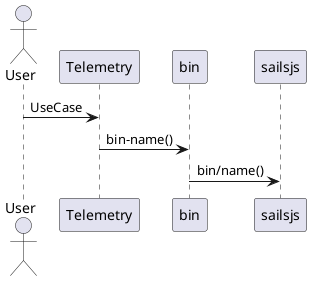 @startuml
actor User

User -> "Telemetry": UseCase
"Telemetry" -> bin: bin-name()
bin -> sailsjs: bin/name()

@enduml
